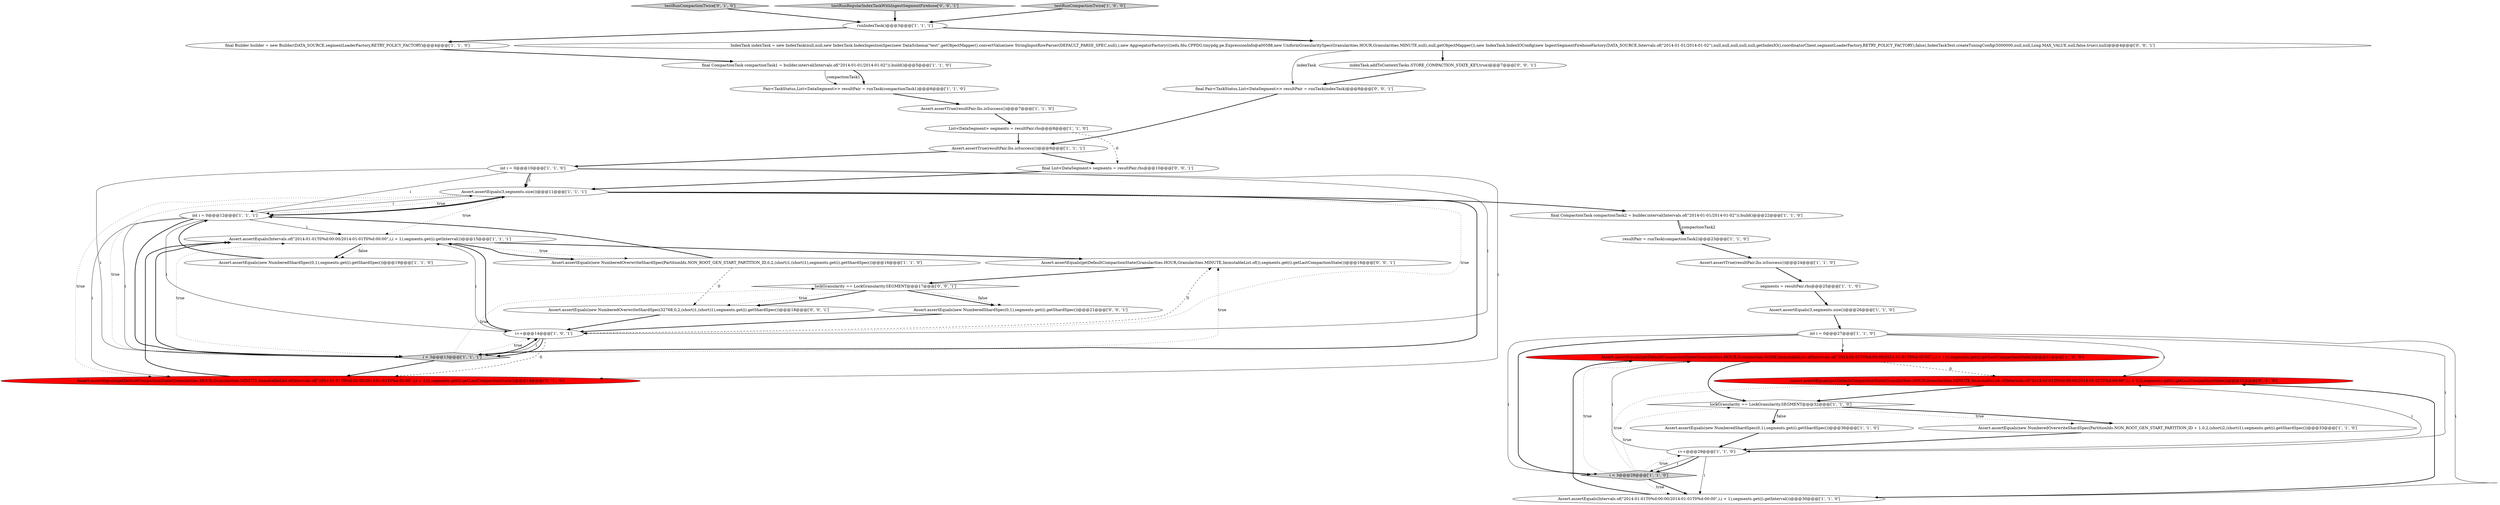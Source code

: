 digraph {
11 [style = filled, label = "Assert.assertEquals(3,segments.size())@@@11@@@['1', '1', '1']", fillcolor = white, shape = ellipse image = "AAA0AAABBB1BBB"];
7 [style = filled, label = "int i = 0@@@12@@@['1', '1', '1']", fillcolor = white, shape = ellipse image = "AAA0AAABBB1BBB"];
27 [style = filled, label = "Assert.assertTrue(resultPair.lhs.isSuccess())@@@24@@@['1', '1', '0']", fillcolor = white, shape = ellipse image = "AAA0AAABBB1BBB"];
32 [style = filled, label = "final List<DataSegment> segments = resultPair.rhs@@@10@@@['0', '0', '1']", fillcolor = white, shape = ellipse image = "AAA0AAABBB3BBB"];
0 [style = filled, label = "Assert.assertEquals(3,segments.size())@@@26@@@['1', '1', '0']", fillcolor = white, shape = ellipse image = "AAA0AAABBB1BBB"];
22 [style = filled, label = "Assert.assertEquals(new NumberedShardSpec(0,1),segments.get(i).getShardSpec())@@@19@@@['1', '1', '0']", fillcolor = white, shape = ellipse image = "AAA0AAABBB1BBB"];
26 [style = filled, label = "Assert.assertEquals(getDefaultCompactionState(Granularities.HOUR,Granularities.NONE,ImmutableList.of(Intervals.of(\"2014-01-01T0%d:00:00/2014-01-01T0%d:00:00\",i,i + 1))),segments.get(i).getLastCompactionState())@@@31@@@['1', '0', '0']", fillcolor = red, shape = ellipse image = "AAA1AAABBB1BBB"];
28 [style = filled, label = "final CompactionTask compactionTask2 = builder.interval(Intervals.of(\"2014-01-01/2014-01-02\")).build()@@@22@@@['1', '1', '0']", fillcolor = white, shape = ellipse image = "AAA0AAABBB1BBB"];
13 [style = filled, label = "Assert.assertEquals(Intervals.of(\"2014-01-01T0%d:00:00/2014-01-01T0%d:00:00\",i,i + 1),segments.get(i).getInterval())@@@30@@@['1', '1', '0']", fillcolor = white, shape = ellipse image = "AAA0AAABBB1BBB"];
30 [style = filled, label = "Assert.assertEquals(getDefaultCompactionState(Granularities.HOUR,Granularities.MINUTE,ImmutableList.of(Intervals.of(\"2014-01-01T0%d:00:00/2014-01-01T0%d:00:00\",i,i + 1))),segments.get(i).getLastCompactionState())@@@31@@@['0', '1', '0']", fillcolor = red, shape = ellipse image = "AAA1AAABBB2BBB"];
37 [style = filled, label = "lockGranularity == LockGranularity.SEGMENT@@@17@@@['0', '0', '1']", fillcolor = white, shape = diamond image = "AAA0AAABBB3BBB"];
5 [style = filled, label = "i++@@@29@@@['1', '1', '0']", fillcolor = white, shape = ellipse image = "AAA0AAABBB1BBB"];
2 [style = filled, label = "Pair<TaskStatus,List<DataSegment>> resultPair = runTask(compactionTask1)@@@6@@@['1', '1', '0']", fillcolor = white, shape = ellipse image = "AAA0AAABBB1BBB"];
18 [style = filled, label = "final Builder builder = new Builder(DATA_SOURCE,segmentLoaderFactory,RETRY_POLICY_FACTORY)@@@4@@@['1', '1', '0']", fillcolor = white, shape = ellipse image = "AAA0AAABBB1BBB"];
14 [style = filled, label = "final CompactionTask compactionTask1 = builder.interval(Intervals.of(\"2014-01-01/2014-01-02\")).build()@@@5@@@['1', '1', '0']", fillcolor = white, shape = ellipse image = "AAA0AAABBB1BBB"];
8 [style = filled, label = "i++@@@14@@@['1', '0', '1']", fillcolor = white, shape = ellipse image = "AAA0AAABBB1BBB"];
16 [style = filled, label = "lockGranularity == LockGranularity.SEGMENT@@@32@@@['1', '1', '0']", fillcolor = white, shape = diamond image = "AAA0AAABBB1BBB"];
25 [style = filled, label = "int i = 0@@@27@@@['1', '1', '0']", fillcolor = white, shape = ellipse image = "AAA0AAABBB1BBB"];
9 [style = filled, label = "runIndexTask()@@@3@@@['1', '1', '1']", fillcolor = white, shape = ellipse image = "AAA0AAABBB1BBB"];
12 [style = filled, label = "i < 3@@@28@@@['1', '1', '0']", fillcolor = lightgray, shape = diamond image = "AAA0AAABBB1BBB"];
1 [style = filled, label = "List<DataSegment> segments = resultPair.rhs@@@8@@@['1', '1', '0']", fillcolor = white, shape = ellipse image = "AAA0AAABBB1BBB"];
4 [style = filled, label = "int i = 0@@@10@@@['1', '1', '0']", fillcolor = white, shape = ellipse image = "AAA0AAABBB1BBB"];
31 [style = filled, label = "testRunCompactionTwice['0', '1', '0']", fillcolor = lightgray, shape = diamond image = "AAA0AAABBB2BBB"];
20 [style = filled, label = "segments = resultPair.rhs@@@25@@@['1', '1', '0']", fillcolor = white, shape = ellipse image = "AAA0AAABBB1BBB"];
10 [style = filled, label = "Assert.assertTrue(resultPair.lhs.isSuccess())@@@7@@@['1', '1', '0']", fillcolor = white, shape = ellipse image = "AAA0AAABBB1BBB"];
21 [style = filled, label = "i < 3@@@13@@@['1', '1', '1']", fillcolor = lightgray, shape = diamond image = "AAA0AAABBB1BBB"];
38 [style = filled, label = "IndexTask indexTask = new IndexTask(null,null,new IndexTask.IndexIngestionSpec(new DataSchema(\"test\",getObjectMapper().convertValue(new StringInputRowParser(DEFAULT_PARSE_SPEC,null),),new AggregatorFactory((((edu.fdu.CPPDG.tinypdg.pe.ExpressionInfo@a00588,new UniformGranularitySpec(Granularities.HOUR,Granularities.MINUTE,null),null,getObjectMapper()),new IndexTask.IndexIOConfig(new IngestSegmentFirehoseFactory(DATA_SOURCE,Intervals.of(\"2014-01-01/2014-01-02\"),null,null,null,null,null,getIndexIO(),coordinatorClient,segmentLoaderFactory,RETRY_POLICY_FACTORY),false),IndexTaskTest.createTuningConfig(5000000,null,null,Long.MAX_VALUE,null,false,true)),null)@@@4@@@['0', '0', '1']", fillcolor = white, shape = ellipse image = "AAA0AAABBB3BBB"];
39 [style = filled, label = "Assert.assertEquals(getDefaultCompactionState(Granularities.HOUR,Granularities.MINUTE,ImmutableList.of()),segments.get(i).getLastCompactionState())@@@16@@@['0', '0', '1']", fillcolor = white, shape = ellipse image = "AAA0AAABBB3BBB"];
35 [style = filled, label = "testRunRegularIndexTaskWithIngestSegmentFirehose['0', '0', '1']", fillcolor = lightgray, shape = diamond image = "AAA0AAABBB3BBB"];
15 [style = filled, label = "testRunCompactionTwice['1', '0', '0']", fillcolor = lightgray, shape = diamond image = "AAA0AAABBB1BBB"];
36 [style = filled, label = "Assert.assertEquals(new NumberedOverwriteShardSpec(32768,0,2,(short)1,(short)1),segments.get(i).getShardSpec())@@@18@@@['0', '0', '1']", fillcolor = white, shape = ellipse image = "AAA0AAABBB3BBB"];
40 [style = filled, label = "indexTask.addToContext(Tasks.STORE_COMPACTION_STATE_KEY,true)@@@7@@@['0', '0', '1']", fillcolor = white, shape = ellipse image = "AAA0AAABBB3BBB"];
23 [style = filled, label = "resultPair = runTask(compactionTask2)@@@23@@@['1', '1', '0']", fillcolor = white, shape = ellipse image = "AAA0AAABBB1BBB"];
24 [style = filled, label = "Assert.assertTrue(resultPair.lhs.isSuccess())@@@9@@@['1', '1', '1']", fillcolor = white, shape = ellipse image = "AAA0AAABBB1BBB"];
17 [style = filled, label = "Assert.assertEquals(new NumberedOverwriteShardSpec(PartitionIds.NON_ROOT_GEN_START_PARTITION_ID,0,2,(short)1,(short)1),segments.get(i).getShardSpec())@@@16@@@['1', '1', '0']", fillcolor = white, shape = ellipse image = "AAA0AAABBB1BBB"];
29 [style = filled, label = "Assert.assertEquals(getDefaultCompactionState(Granularities.HOUR,Granularities.MINUTE,ImmutableList.of(Intervals.of(\"2014-01-01T0%d:00:00/2014-01-01T0%d:00:00\",i,i + 1))),segments.get(i).getLastCompactionState())@@@14@@@['0', '1', '0']", fillcolor = red, shape = ellipse image = "AAA1AAABBB2BBB"];
3 [style = filled, label = "Assert.assertEquals(new NumberedShardSpec(0,1),segments.get(i).getShardSpec())@@@36@@@['1', '1', '0']", fillcolor = white, shape = ellipse image = "AAA0AAABBB1BBB"];
19 [style = filled, label = "Assert.assertEquals(Intervals.of(\"2014-01-01T0%d:00:00/2014-01-01T0%d:00:00\",i,i + 1),segments.get(i).getInterval())@@@15@@@['1', '1', '1']", fillcolor = white, shape = ellipse image = "AAA0AAABBB1BBB"];
34 [style = filled, label = "final Pair<TaskStatus,List<DataSegment>> resultPair = runTask(indexTask)@@@8@@@['0', '0', '1']", fillcolor = white, shape = ellipse image = "AAA0AAABBB3BBB"];
6 [style = filled, label = "Assert.assertEquals(new NumberedOverwriteShardSpec(PartitionIds.NON_ROOT_GEN_START_PARTITION_ID + 1,0,2,(short)2,(short)1),segments.get(i).getShardSpec())@@@33@@@['1', '1', '0']", fillcolor = white, shape = ellipse image = "AAA0AAABBB1BBB"];
33 [style = filled, label = "Assert.assertEquals(new NumberedShardSpec(0,1),segments.get(i).getShardSpec())@@@21@@@['0', '0', '1']", fillcolor = white, shape = ellipse image = "AAA0AAABBB3BBB"];
38->34 [style = solid, label="indexTask"];
31->9 [style = bold, label=""];
21->8 [style = dotted, label="true"];
20->0 [style = bold, label=""];
24->32 [style = bold, label=""];
21->8 [style = bold, label=""];
4->29 [style = solid, label="i"];
16->3 [style = dotted, label="false"];
3->5 [style = bold, label=""];
34->24 [style = bold, label=""];
0->25 [style = bold, label=""];
25->26 [style = solid, label="i"];
21->39 [style = dotted, label="true"];
37->36 [style = dotted, label="true"];
11->8 [style = dotted, label="true"];
21->37 [style = dotted, label="true"];
37->33 [style = bold, label=""];
9->38 [style = bold, label=""];
17->36 [style = dashed, label="0"];
32->11 [style = bold, label=""];
11->7 [style = dotted, label="true"];
16->3 [style = bold, label=""];
11->28 [style = bold, label=""];
7->11 [style = bold, label=""];
37->36 [style = bold, label=""];
21->19 [style = bold, label=""];
19->17 [style = dotted, label="true"];
16->6 [style = bold, label=""];
25->5 [style = solid, label="i"];
19->39 [style = bold, label=""];
7->21 [style = solid, label="i"];
40->34 [style = bold, label=""];
7->29 [style = solid, label="i"];
14->2 [style = solid, label="compactionTask1"];
22->7 [style = bold, label=""];
4->8 [style = solid, label="i"];
7->19 [style = solid, label="i"];
26->16 [style = bold, label=""];
21->29 [style = bold, label=""];
15->9 [style = bold, label=""];
4->21 [style = solid, label="i"];
8->19 [style = solid, label="i"];
11->19 [style = dotted, label="true"];
10->1 [style = bold, label=""];
19->22 [style = bold, label=""];
27->20 [style = bold, label=""];
33->8 [style = bold, label=""];
19->22 [style = dotted, label="false"];
39->37 [style = bold, label=""];
4->7 [style = solid, label="i"];
35->9 [style = bold, label=""];
11->21 [style = bold, label=""];
11->29 [style = dotted, label="true"];
5->30 [style = solid, label="i"];
19->17 [style = bold, label=""];
5->13 [style = solid, label="i"];
1->32 [style = dashed, label="0"];
2->10 [style = bold, label=""];
12->26 [style = dotted, label="true"];
26->30 [style = dashed, label="0"];
12->13 [style = bold, label=""];
6->5 [style = bold, label=""];
12->13 [style = dotted, label="true"];
9->18 [style = bold, label=""];
25->30 [style = solid, label="i"];
29->19 [style = bold, label=""];
13->26 [style = bold, label=""];
28->23 [style = bold, label=""];
36->8 [style = bold, label=""];
14->2 [style = bold, label=""];
38->40 [style = bold, label=""];
7->8 [style = solid, label="i"];
5->12 [style = solid, label="i"];
8->29 [style = dashed, label="0"];
5->26 [style = solid, label="i"];
4->11 [style = solid, label="i"];
8->21 [style = solid, label="i"];
23->27 [style = bold, label=""];
8->19 [style = bold, label=""];
13->30 [style = bold, label=""];
28->23 [style = solid, label="compactionTask2"];
12->30 [style = dotted, label="true"];
25->12 [style = solid, label="i"];
17->7 [style = bold, label=""];
37->33 [style = dotted, label="false"];
24->4 [style = bold, label=""];
12->16 [style = dotted, label="true"];
5->12 [style = bold, label=""];
25->12 [style = bold, label=""];
12->5 [style = dotted, label="true"];
1->24 [style = bold, label=""];
8->39 [style = dashed, label="0"];
21->19 [style = dotted, label="true"];
7->21 [style = bold, label=""];
8->21 [style = bold, label=""];
11->21 [style = dotted, label="true"];
4->11 [style = bold, label=""];
30->16 [style = bold, label=""];
18->14 [style = bold, label=""];
11->7 [style = bold, label=""];
7->11 [style = solid, label="i"];
16->6 [style = dotted, label="true"];
25->13 [style = solid, label="i"];
}
